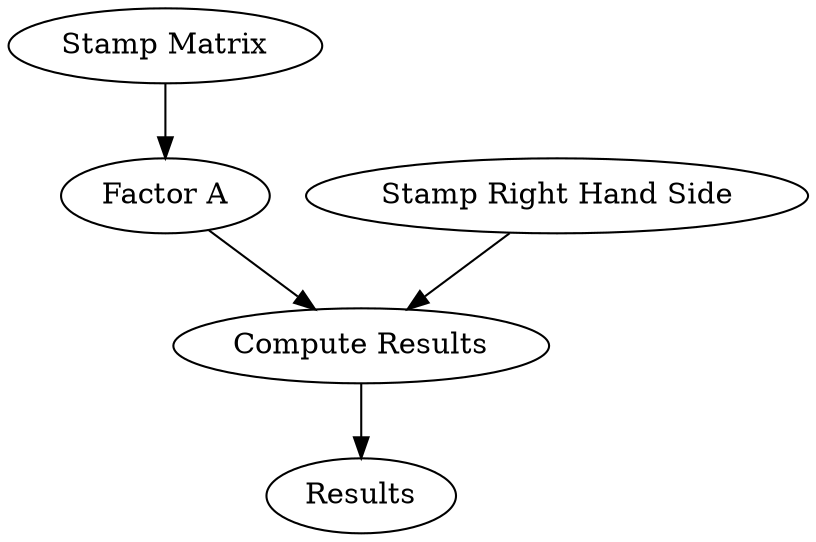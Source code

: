 digraph {
  stampMatrix [label="Stamp Matrix"]
  stampRight [label="Stamp Right Hand Side"]
  factorA [label="Factor A"]
  computeResults [label="Compute Results"]
  results [label="Results"]

  stampMatrix -> factorA
  stampRight -> computeResults
  factorA -> computeResults
  computeResults -> results
}
